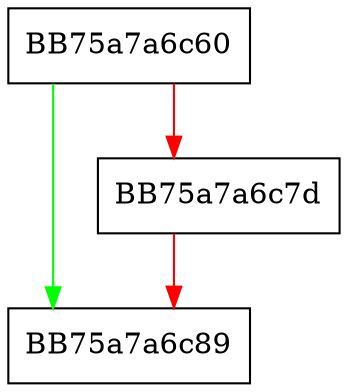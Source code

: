 digraph __acrt_initialize_lowio {
  node [shape="box"];
  graph [splines=ortho];
  BB75a7a6c60 -> BB75a7a6c89 [color="green"];
  BB75a7a6c60 -> BB75a7a6c7d [color="red"];
  BB75a7a6c7d -> BB75a7a6c89 [color="red"];
}